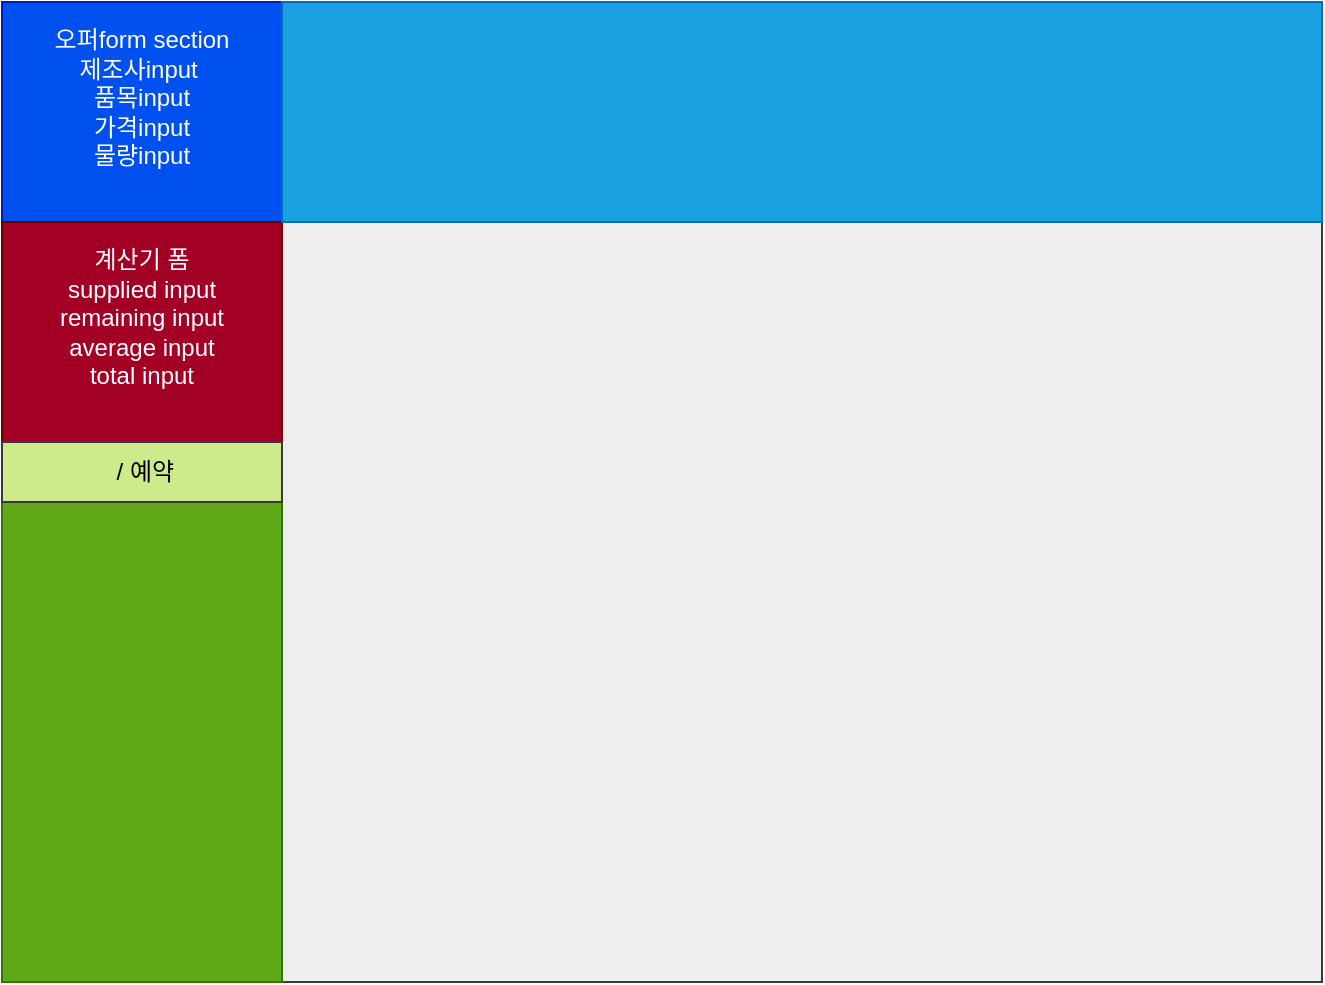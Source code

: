 <mxfile version="28.0.7">
  <diagram name="페이지-1" id="JKLDzXq2R6OebCxw8h2R">
    <mxGraphModel dx="1366" dy="769" grid="1" gridSize="10" guides="1" tooltips="1" connect="1" arrows="1" fold="1" page="1" pageScale="1" pageWidth="827" pageHeight="1169" math="0" shadow="0">
      <root>
        <mxCell id="0" />
        <mxCell id="1" parent="0" />
        <mxCell id="n0T6-4YwZH8L0O_1IzZ5-1" value="" style="rounded=0;whiteSpace=wrap;html=1;fillColor=#eeeeee;strokeColor=#36393d;" vertex="1" parent="1">
          <mxGeometry x="70" y="190" width="660" height="490" as="geometry" />
        </mxCell>
        <mxCell id="n0T6-4YwZH8L0O_1IzZ5-2" value="오퍼form section&lt;div&gt;제조사input&amp;nbsp;&lt;/div&gt;&lt;div&gt;품목&lt;span style=&quot;background-color: transparent; color: light-dark(rgb(255, 255, 255), rgb(18, 18, 18));&quot;&gt;input&lt;/span&gt;&lt;/div&gt;&lt;div&gt;가격&lt;span style=&quot;background-color: transparent; color: light-dark(rgb(255, 255, 255), rgb(18, 18, 18));&quot;&gt;input&lt;/span&gt;&lt;/div&gt;&lt;div&gt;물량&lt;span style=&quot;background-color: transparent; color: light-dark(rgb(255, 255, 255), rgb(18, 18, 18));&quot;&gt;input&lt;/span&gt;&lt;/div&gt;&lt;div&gt;&lt;br&gt;&lt;/div&gt;" style="rounded=0;whiteSpace=wrap;html=1;fillColor=#0050ef;fontColor=#ffffff;strokeColor=#001DBC;" vertex="1" parent="1">
          <mxGeometry x="70" y="190" width="140" height="110" as="geometry" />
        </mxCell>
        <mxCell id="n0T6-4YwZH8L0O_1IzZ5-3" value="계산기 폼&lt;div&gt;supplied input&lt;/div&gt;&lt;div&gt;remaining input&lt;/div&gt;&lt;div&gt;average input&lt;/div&gt;&lt;div&gt;total input&lt;/div&gt;&lt;div&gt;&lt;br&gt;&lt;/div&gt;" style="rounded=0;whiteSpace=wrap;html=1;fillColor=#a20025;fontColor=#ffffff;strokeColor=#6F0000;" vertex="1" parent="1">
          <mxGeometry x="70" y="300" width="140" height="110" as="geometry" />
        </mxCell>
        <mxCell id="n0T6-4YwZH8L0O_1IzZ5-4" value="" style="rounded=0;whiteSpace=wrap;html=1;fillColor=#60a917;fontColor=#ffffff;strokeColor=#2D7600;" vertex="1" parent="1">
          <mxGeometry x="70" y="440" width="140" height="240" as="geometry" />
        </mxCell>
        <mxCell id="n0T6-4YwZH8L0O_1IzZ5-5" value="" style="rounded=0;whiteSpace=wrap;html=1;fillColor=#1ba1e2;fontColor=#ffffff;strokeColor=#006EAF;" vertex="1" parent="1">
          <mxGeometry x="210" y="190" width="520" height="110" as="geometry" />
        </mxCell>
        <mxCell id="n0T6-4YwZH8L0O_1IzZ5-6" value="&amp;nbsp;/ 예약" style="rounded=0;whiteSpace=wrap;html=1;fillColor=#cdeb8b;strokeColor=#36393d;" vertex="1" parent="1">
          <mxGeometry x="70" y="410" width="140" height="30" as="geometry" />
        </mxCell>
      </root>
    </mxGraphModel>
  </diagram>
</mxfile>
